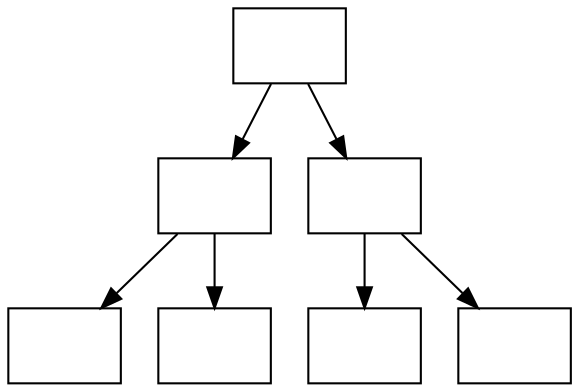 digraph G {
graph [ordering="out"];
  a [shape="box", label=""] ;
  b [shape="box", label=""] ;
  c [shape="box", label=""] ;
  d [shape="box", label=""] ;
  e [shape="box", label=""] ;
  f [shape="box", label=""] ;
  blank [style="invis", label=""]
  g [shape="box", label=""] ;

a -> b;
a -> c;
b -> d;
b -> e;
c -> f;
c -> g;
}
